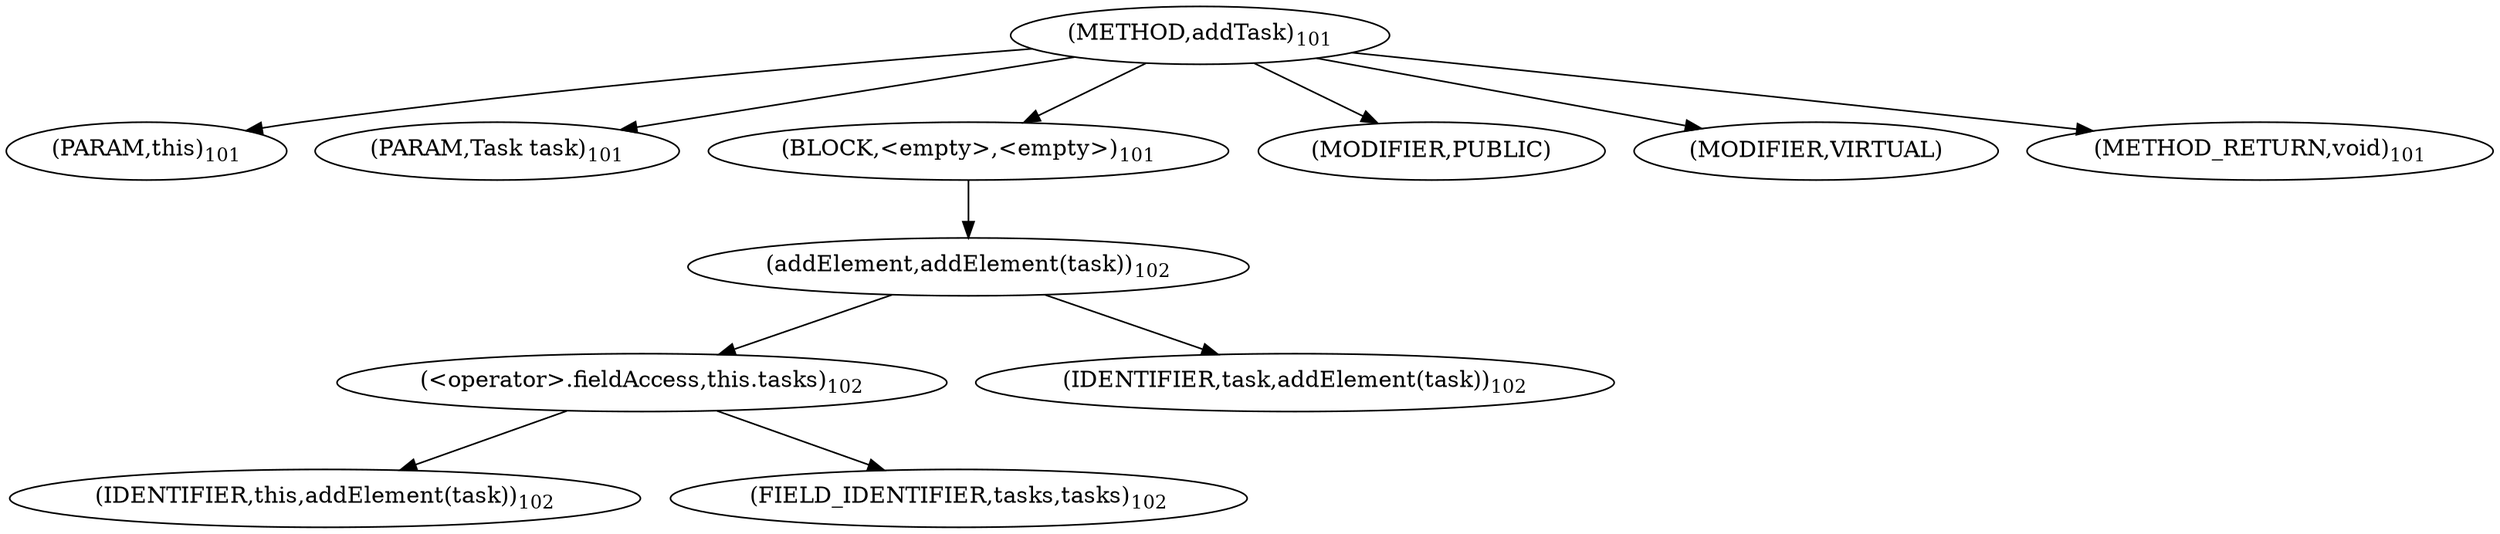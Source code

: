 digraph "addTask" {  
"137" [label = <(METHOD,addTask)<SUB>101</SUB>> ]
"138" [label = <(PARAM,this)<SUB>101</SUB>> ]
"139" [label = <(PARAM,Task task)<SUB>101</SUB>> ]
"140" [label = <(BLOCK,&lt;empty&gt;,&lt;empty&gt;)<SUB>101</SUB>> ]
"141" [label = <(addElement,addElement(task))<SUB>102</SUB>> ]
"142" [label = <(&lt;operator&gt;.fieldAccess,this.tasks)<SUB>102</SUB>> ]
"143" [label = <(IDENTIFIER,this,addElement(task))<SUB>102</SUB>> ]
"144" [label = <(FIELD_IDENTIFIER,tasks,tasks)<SUB>102</SUB>> ]
"145" [label = <(IDENTIFIER,task,addElement(task))<SUB>102</SUB>> ]
"146" [label = <(MODIFIER,PUBLIC)> ]
"147" [label = <(MODIFIER,VIRTUAL)> ]
"148" [label = <(METHOD_RETURN,void)<SUB>101</SUB>> ]
  "137" -> "138" 
  "137" -> "139" 
  "137" -> "140" 
  "137" -> "146" 
  "137" -> "147" 
  "137" -> "148" 
  "140" -> "141" 
  "141" -> "142" 
  "141" -> "145" 
  "142" -> "143" 
  "142" -> "144" 
}
